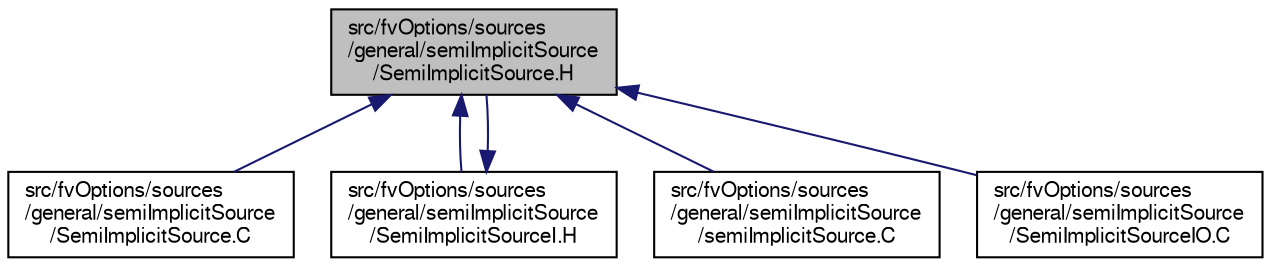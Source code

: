 digraph "src/fvOptions/sources/general/semiImplicitSource/SemiImplicitSource.H"
{
  bgcolor="transparent";
  edge [fontname="FreeSans",fontsize="10",labelfontname="FreeSans",labelfontsize="10"];
  node [fontname="FreeSans",fontsize="10",shape=record];
  Node304 [label="src/fvOptions/sources\l/general/semiImplicitSource\l/SemiImplicitSource.H",height=0.2,width=0.4,color="black", fillcolor="grey75", style="filled", fontcolor="black"];
  Node304 -> Node305 [dir="back",color="midnightblue",fontsize="10",style="solid",fontname="FreeSans"];
  Node305 [label="src/fvOptions/sources\l/general/semiImplicitSource\l/SemiImplicitSource.C",height=0.2,width=0.4,color="black",URL="$a04769.html"];
  Node304 -> Node306 [dir="back",color="midnightblue",fontsize="10",style="solid",fontname="FreeSans"];
  Node306 [label="src/fvOptions/sources\l/general/semiImplicitSource\l/SemiImplicitSourceI.H",height=0.2,width=0.4,color="black",URL="$a04778.html"];
  Node306 -> Node304 [dir="back",color="midnightblue",fontsize="10",style="solid",fontname="FreeSans"];
  Node304 -> Node307 [dir="back",color="midnightblue",fontsize="10",style="solid",fontname="FreeSans"];
  Node307 [label="src/fvOptions/sources\l/general/semiImplicitSource\l/semiImplicitSource.C",height=0.2,width=0.4,color="black",URL="$a04772.html"];
  Node304 -> Node308 [dir="back",color="midnightblue",fontsize="10",style="solid",fontname="FreeSans"];
  Node308 [label="src/fvOptions/sources\l/general/semiImplicitSource\l/SemiImplicitSourceIO.C",height=0.2,width=0.4,color="black",URL="$a04781.html"];
}
